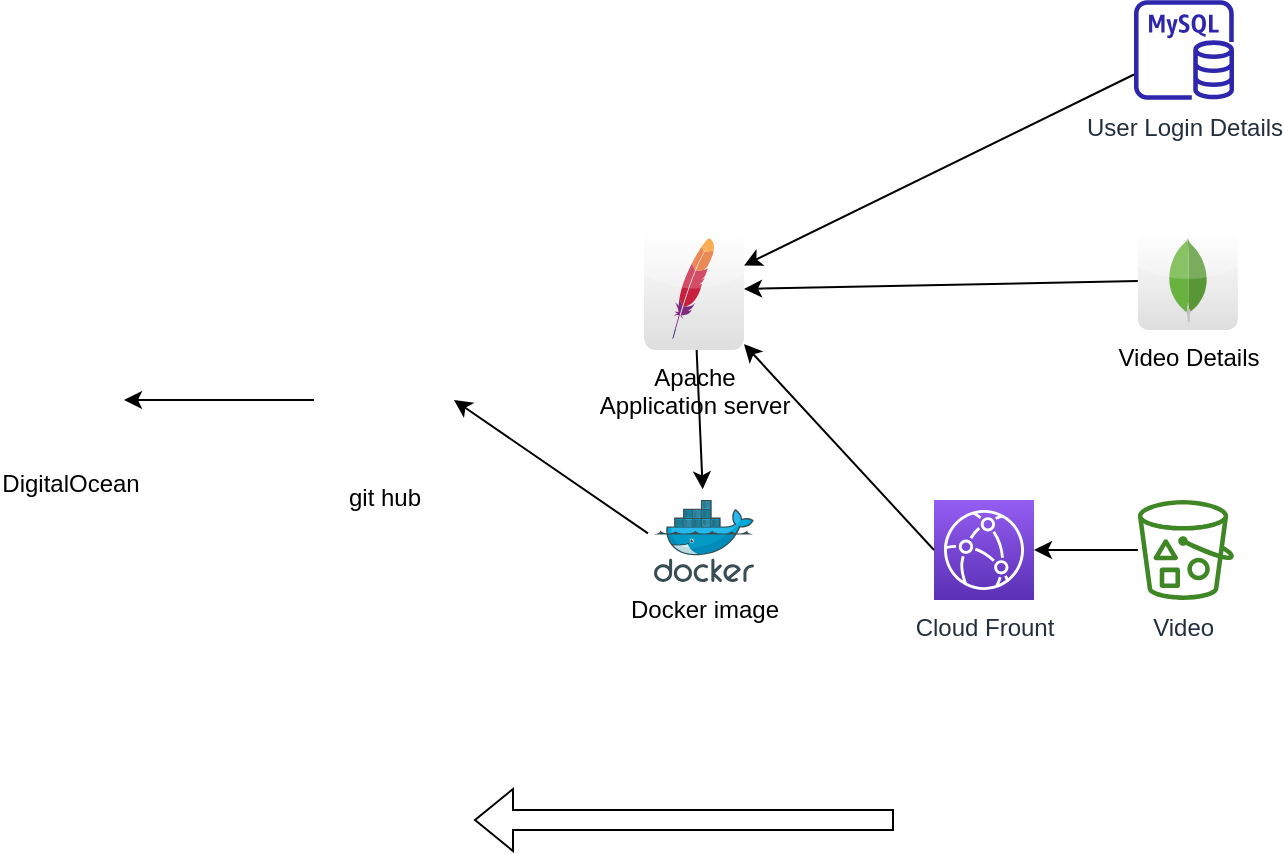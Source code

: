 <mxfile version="20.8.4" type="github">
  <diagram id="x23jb5G1XixdcUlhgKRt" name="Page-1">
    <mxGraphModel dx="1221" dy="668" grid="1" gridSize="10" guides="1" tooltips="1" connect="1" arrows="1" fold="1" page="1" pageScale="1" pageWidth="850" pageHeight="1100" math="0" shadow="0">
      <root>
        <mxCell id="0" />
        <mxCell id="1" parent="0" />
        <mxCell id="mV4v1Z0qtpCsgCYYpxog-8" value="" style="edgeStyle=orthogonalEdgeStyle;rounded=0;orthogonalLoop=1;jettySize=auto;html=1;" parent="1" source="mV4v1Z0qtpCsgCYYpxog-1" target="mV4v1Z0qtpCsgCYYpxog-2" edge="1">
          <mxGeometry relative="1" as="geometry" />
        </mxCell>
        <mxCell id="mV4v1Z0qtpCsgCYYpxog-1" value="Video&amp;nbsp;" style="sketch=0;outlineConnect=0;fontColor=#232F3E;gradientColor=none;fillColor=#3F8624;strokeColor=none;dashed=0;verticalLabelPosition=bottom;verticalAlign=top;align=center;html=1;fontSize=12;fontStyle=0;aspect=fixed;pointerEvents=1;shape=mxgraph.aws4.bucket_with_objects;" parent="1" vertex="1">
          <mxGeometry x="621.92" y="370" width="48.08" height="50" as="geometry" />
        </mxCell>
        <mxCell id="mV4v1Z0qtpCsgCYYpxog-2" value="Cloud Frount" style="sketch=0;points=[[0,0,0],[0.25,0,0],[0.5,0,0],[0.75,0,0],[1,0,0],[0,1,0],[0.25,1,0],[0.5,1,0],[0.75,1,0],[1,1,0],[0,0.25,0],[0,0.5,0],[0,0.75,0],[1,0.25,0],[1,0.5,0],[1,0.75,0]];outlineConnect=0;fontColor=#232F3E;gradientColor=#945DF2;gradientDirection=north;fillColor=#5A30B5;strokeColor=#ffffff;dashed=0;verticalLabelPosition=bottom;verticalAlign=top;align=center;html=1;fontSize=12;fontStyle=0;aspect=fixed;shape=mxgraph.aws4.resourceIcon;resIcon=mxgraph.aws4.cloudfront;" parent="1" vertex="1">
          <mxGeometry x="520" y="370" width="50" height="50" as="geometry" />
        </mxCell>
        <mxCell id="mV4v1Z0qtpCsgCYYpxog-3" value="User Login Details" style="sketch=0;outlineConnect=0;fontColor=#232F3E;gradientColor=none;fillColor=#2E27AD;strokeColor=none;dashed=0;verticalLabelPosition=bottom;verticalAlign=top;align=center;html=1;fontSize=12;fontStyle=0;aspect=fixed;pointerEvents=1;shape=mxgraph.aws4.rds_mysql_instance;" parent="1" vertex="1">
          <mxGeometry x="620" y="120" width="50" height="50" as="geometry" />
        </mxCell>
        <mxCell id="mV4v1Z0qtpCsgCYYpxog-4" value="Video Details" style="dashed=0;outlineConnect=0;html=1;align=center;labelPosition=center;verticalLabelPosition=bottom;verticalAlign=top;shape=mxgraph.webicons.mongodb;gradientColor=#DFDEDE" parent="1" vertex="1">
          <mxGeometry x="621.92" y="235" width="50" height="50" as="geometry" />
        </mxCell>
        <mxCell id="mV4v1Z0qtpCsgCYYpxog-5" value="Apache &lt;br&gt;Application server" style="dashed=0;outlineConnect=0;html=1;align=center;labelPosition=center;verticalLabelPosition=bottom;verticalAlign=top;shape=mxgraph.webicons.apache;gradientColor=#DFDEDE" parent="1" vertex="1">
          <mxGeometry x="375" y="235" width="50" height="60" as="geometry" />
        </mxCell>
        <mxCell id="mV4v1Z0qtpCsgCYYpxog-6" style="edgeStyle=orthogonalEdgeStyle;rounded=0;orthogonalLoop=1;jettySize=auto;html=1;exitX=0.5;exitY=1;exitDx=0;exitDy=0;exitPerimeter=0;" parent="1" source="mV4v1Z0qtpCsgCYYpxog-2" target="mV4v1Z0qtpCsgCYYpxog-2" edge="1">
          <mxGeometry relative="1" as="geometry" />
        </mxCell>
        <mxCell id="mV4v1Z0qtpCsgCYYpxog-10" value="" style="endArrow=classic;html=1;rounded=0;" parent="1" source="mV4v1Z0qtpCsgCYYpxog-4" target="mV4v1Z0qtpCsgCYYpxog-5" edge="1">
          <mxGeometry width="50" height="50" relative="1" as="geometry">
            <mxPoint x="400" y="370" as="sourcePoint" />
            <mxPoint x="450" y="320" as="targetPoint" />
          </mxGeometry>
        </mxCell>
        <mxCell id="mV4v1Z0qtpCsgCYYpxog-11" value="" style="endArrow=classic;html=1;rounded=0;" parent="1" source="mV4v1Z0qtpCsgCYYpxog-3" target="mV4v1Z0qtpCsgCYYpxog-5" edge="1">
          <mxGeometry width="50" height="50" relative="1" as="geometry">
            <mxPoint x="400" y="370" as="sourcePoint" />
            <mxPoint x="450" y="320" as="targetPoint" />
          </mxGeometry>
        </mxCell>
        <mxCell id="mV4v1Z0qtpCsgCYYpxog-12" value="" style="endArrow=classic;html=1;rounded=0;exitX=0;exitY=0.5;exitDx=0;exitDy=0;exitPerimeter=0;" parent="1" source="mV4v1Z0qtpCsgCYYpxog-2" target="mV4v1Z0qtpCsgCYYpxog-5" edge="1">
          <mxGeometry width="50" height="50" relative="1" as="geometry">
            <mxPoint x="400" y="370" as="sourcePoint" />
            <mxPoint x="450" y="320" as="targetPoint" />
          </mxGeometry>
        </mxCell>
        <mxCell id="mV4v1Z0qtpCsgCYYpxog-14" value="" style="shape=image;html=1;verticalAlign=top;verticalLabelPosition=bottom;labelBackgroundColor=#ffffff;imageAspect=0;aspect=fixed;image=https://cdn1.iconfinder.com/data/icons/hawcons/32/699096-icon-21-file-php-128.png" parent="1" vertex="1">
          <mxGeometry x="350" y="235" width="40" height="40" as="geometry" />
        </mxCell>
        <mxCell id="mV4v1Z0qtpCsgCYYpxog-15" value="Docker image" style="sketch=0;aspect=fixed;html=1;points=[];align=center;image;fontSize=12;image=img/lib/mscae/Docker.svg;" parent="1" vertex="1">
          <mxGeometry x="380" y="370" width="50" height="41" as="geometry" />
        </mxCell>
        <mxCell id="mV4v1Z0qtpCsgCYYpxog-21" value="" style="edgeStyle=orthogonalEdgeStyle;rounded=0;orthogonalLoop=1;jettySize=auto;html=1;" parent="1" source="mV4v1Z0qtpCsgCYYpxog-17" target="mV4v1Z0qtpCsgCYYpxog-20" edge="1">
          <mxGeometry relative="1" as="geometry" />
        </mxCell>
        <mxCell id="mV4v1Z0qtpCsgCYYpxog-17" value="git hub" style="shape=image;html=1;verticalAlign=top;verticalLabelPosition=bottom;labelBackgroundColor=#ffffff;imageAspect=0;aspect=fixed;image=https://cdn1.iconfinder.com/data/icons/picons-social/57/github-128.png" parent="1" vertex="1">
          <mxGeometry x="210" y="285" width="70" height="70" as="geometry" />
        </mxCell>
        <mxCell id="mV4v1Z0qtpCsgCYYpxog-18" value="" style="endArrow=classic;html=1;rounded=0;entryX=1;entryY=0.5;entryDx=0;entryDy=0;exitX=-0.06;exitY=0.407;exitDx=0;exitDy=0;exitPerimeter=0;" parent="1" source="mV4v1Z0qtpCsgCYYpxog-15" target="mV4v1Z0qtpCsgCYYpxog-17" edge="1">
          <mxGeometry width="50" height="50" relative="1" as="geometry">
            <mxPoint x="400" y="370" as="sourcePoint" />
            <mxPoint x="450" y="320" as="targetPoint" />
          </mxGeometry>
        </mxCell>
        <mxCell id="mV4v1Z0qtpCsgCYYpxog-19" value="" style="endArrow=classic;html=1;rounded=0;entryX=0.487;entryY=-0.13;entryDx=0;entryDy=0;entryPerimeter=0;" parent="1" source="mV4v1Z0qtpCsgCYYpxog-5" target="mV4v1Z0qtpCsgCYYpxog-15" edge="1">
          <mxGeometry width="50" height="50" relative="1" as="geometry">
            <mxPoint x="400" y="370" as="sourcePoint" />
            <mxPoint x="450" y="320" as="targetPoint" />
          </mxGeometry>
        </mxCell>
        <mxCell id="mV4v1Z0qtpCsgCYYpxog-20" value="DigitalOcean" style="shape=image;html=1;verticalAlign=top;verticalLabelPosition=bottom;labelBackgroundColor=#ffffff;imageAspect=0;aspect=fixed;image=https://cdn2.iconfinder.com/data/icons/css-vol-1/24/digitalocean-128.png" parent="1" vertex="1">
          <mxGeometry x="60" y="292.5" width="55" height="55" as="geometry" />
        </mxCell>
        <mxCell id="dyZNxxUk960gbLI7X8KU-1" value="" style="shape=flexArrow;endArrow=classic;html=1;rounded=0;" edge="1" parent="1">
          <mxGeometry width="50" height="50" relative="1" as="geometry">
            <mxPoint x="500" y="530" as="sourcePoint" />
            <mxPoint x="290" y="530" as="targetPoint" />
          </mxGeometry>
        </mxCell>
      </root>
    </mxGraphModel>
  </diagram>
</mxfile>
